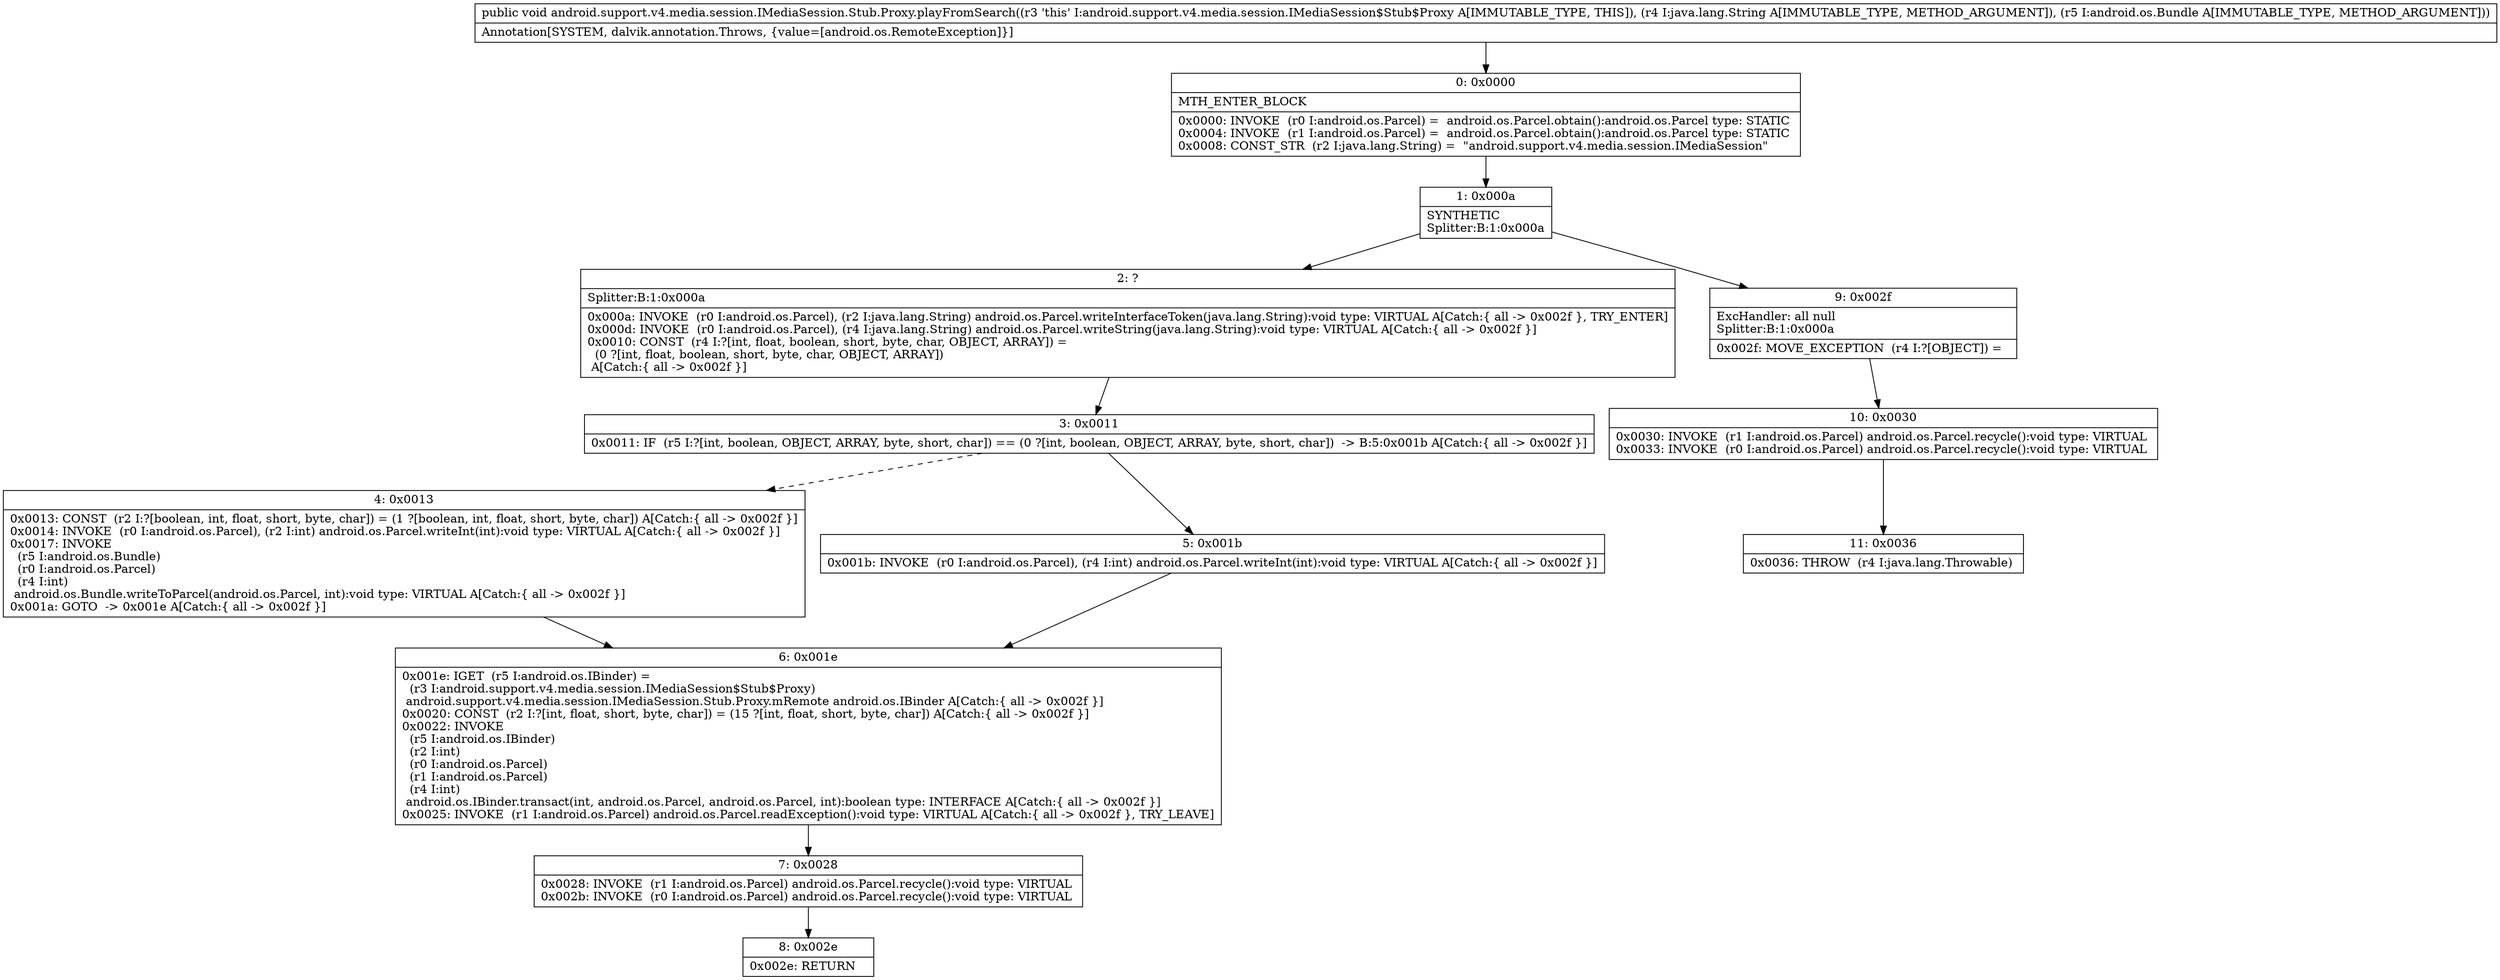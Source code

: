 digraph "CFG forandroid.support.v4.media.session.IMediaSession.Stub.Proxy.playFromSearch(Ljava\/lang\/String;Landroid\/os\/Bundle;)V" {
Node_0 [shape=record,label="{0\:\ 0x0000|MTH_ENTER_BLOCK\l|0x0000: INVOKE  (r0 I:android.os.Parcel) =  android.os.Parcel.obtain():android.os.Parcel type: STATIC \l0x0004: INVOKE  (r1 I:android.os.Parcel) =  android.os.Parcel.obtain():android.os.Parcel type: STATIC \l0x0008: CONST_STR  (r2 I:java.lang.String) =  \"android.support.v4.media.session.IMediaSession\" \l}"];
Node_1 [shape=record,label="{1\:\ 0x000a|SYNTHETIC\lSplitter:B:1:0x000a\l}"];
Node_2 [shape=record,label="{2\:\ ?|Splitter:B:1:0x000a\l|0x000a: INVOKE  (r0 I:android.os.Parcel), (r2 I:java.lang.String) android.os.Parcel.writeInterfaceToken(java.lang.String):void type: VIRTUAL A[Catch:\{ all \-\> 0x002f \}, TRY_ENTER]\l0x000d: INVOKE  (r0 I:android.os.Parcel), (r4 I:java.lang.String) android.os.Parcel.writeString(java.lang.String):void type: VIRTUAL A[Catch:\{ all \-\> 0x002f \}]\l0x0010: CONST  (r4 I:?[int, float, boolean, short, byte, char, OBJECT, ARRAY]) = \l  (0 ?[int, float, boolean, short, byte, char, OBJECT, ARRAY])\l A[Catch:\{ all \-\> 0x002f \}]\l}"];
Node_3 [shape=record,label="{3\:\ 0x0011|0x0011: IF  (r5 I:?[int, boolean, OBJECT, ARRAY, byte, short, char]) == (0 ?[int, boolean, OBJECT, ARRAY, byte, short, char])  \-\> B:5:0x001b A[Catch:\{ all \-\> 0x002f \}]\l}"];
Node_4 [shape=record,label="{4\:\ 0x0013|0x0013: CONST  (r2 I:?[boolean, int, float, short, byte, char]) = (1 ?[boolean, int, float, short, byte, char]) A[Catch:\{ all \-\> 0x002f \}]\l0x0014: INVOKE  (r0 I:android.os.Parcel), (r2 I:int) android.os.Parcel.writeInt(int):void type: VIRTUAL A[Catch:\{ all \-\> 0x002f \}]\l0x0017: INVOKE  \l  (r5 I:android.os.Bundle)\l  (r0 I:android.os.Parcel)\l  (r4 I:int)\l android.os.Bundle.writeToParcel(android.os.Parcel, int):void type: VIRTUAL A[Catch:\{ all \-\> 0x002f \}]\l0x001a: GOTO  \-\> 0x001e A[Catch:\{ all \-\> 0x002f \}]\l}"];
Node_5 [shape=record,label="{5\:\ 0x001b|0x001b: INVOKE  (r0 I:android.os.Parcel), (r4 I:int) android.os.Parcel.writeInt(int):void type: VIRTUAL A[Catch:\{ all \-\> 0x002f \}]\l}"];
Node_6 [shape=record,label="{6\:\ 0x001e|0x001e: IGET  (r5 I:android.os.IBinder) = \l  (r3 I:android.support.v4.media.session.IMediaSession$Stub$Proxy)\l android.support.v4.media.session.IMediaSession.Stub.Proxy.mRemote android.os.IBinder A[Catch:\{ all \-\> 0x002f \}]\l0x0020: CONST  (r2 I:?[int, float, short, byte, char]) = (15 ?[int, float, short, byte, char]) A[Catch:\{ all \-\> 0x002f \}]\l0x0022: INVOKE  \l  (r5 I:android.os.IBinder)\l  (r2 I:int)\l  (r0 I:android.os.Parcel)\l  (r1 I:android.os.Parcel)\l  (r4 I:int)\l android.os.IBinder.transact(int, android.os.Parcel, android.os.Parcel, int):boolean type: INTERFACE A[Catch:\{ all \-\> 0x002f \}]\l0x0025: INVOKE  (r1 I:android.os.Parcel) android.os.Parcel.readException():void type: VIRTUAL A[Catch:\{ all \-\> 0x002f \}, TRY_LEAVE]\l}"];
Node_7 [shape=record,label="{7\:\ 0x0028|0x0028: INVOKE  (r1 I:android.os.Parcel) android.os.Parcel.recycle():void type: VIRTUAL \l0x002b: INVOKE  (r0 I:android.os.Parcel) android.os.Parcel.recycle():void type: VIRTUAL \l}"];
Node_8 [shape=record,label="{8\:\ 0x002e|0x002e: RETURN   \l}"];
Node_9 [shape=record,label="{9\:\ 0x002f|ExcHandler: all null\lSplitter:B:1:0x000a\l|0x002f: MOVE_EXCEPTION  (r4 I:?[OBJECT]) =  \l}"];
Node_10 [shape=record,label="{10\:\ 0x0030|0x0030: INVOKE  (r1 I:android.os.Parcel) android.os.Parcel.recycle():void type: VIRTUAL \l0x0033: INVOKE  (r0 I:android.os.Parcel) android.os.Parcel.recycle():void type: VIRTUAL \l}"];
Node_11 [shape=record,label="{11\:\ 0x0036|0x0036: THROW  (r4 I:java.lang.Throwable) \l}"];
MethodNode[shape=record,label="{public void android.support.v4.media.session.IMediaSession.Stub.Proxy.playFromSearch((r3 'this' I:android.support.v4.media.session.IMediaSession$Stub$Proxy A[IMMUTABLE_TYPE, THIS]), (r4 I:java.lang.String A[IMMUTABLE_TYPE, METHOD_ARGUMENT]), (r5 I:android.os.Bundle A[IMMUTABLE_TYPE, METHOD_ARGUMENT]))  | Annotation[SYSTEM, dalvik.annotation.Throws, \{value=[android.os.RemoteException]\}]\l}"];
MethodNode -> Node_0;
Node_0 -> Node_1;
Node_1 -> Node_2;
Node_1 -> Node_9;
Node_2 -> Node_3;
Node_3 -> Node_4[style=dashed];
Node_3 -> Node_5;
Node_4 -> Node_6;
Node_5 -> Node_6;
Node_6 -> Node_7;
Node_7 -> Node_8;
Node_9 -> Node_10;
Node_10 -> Node_11;
}

